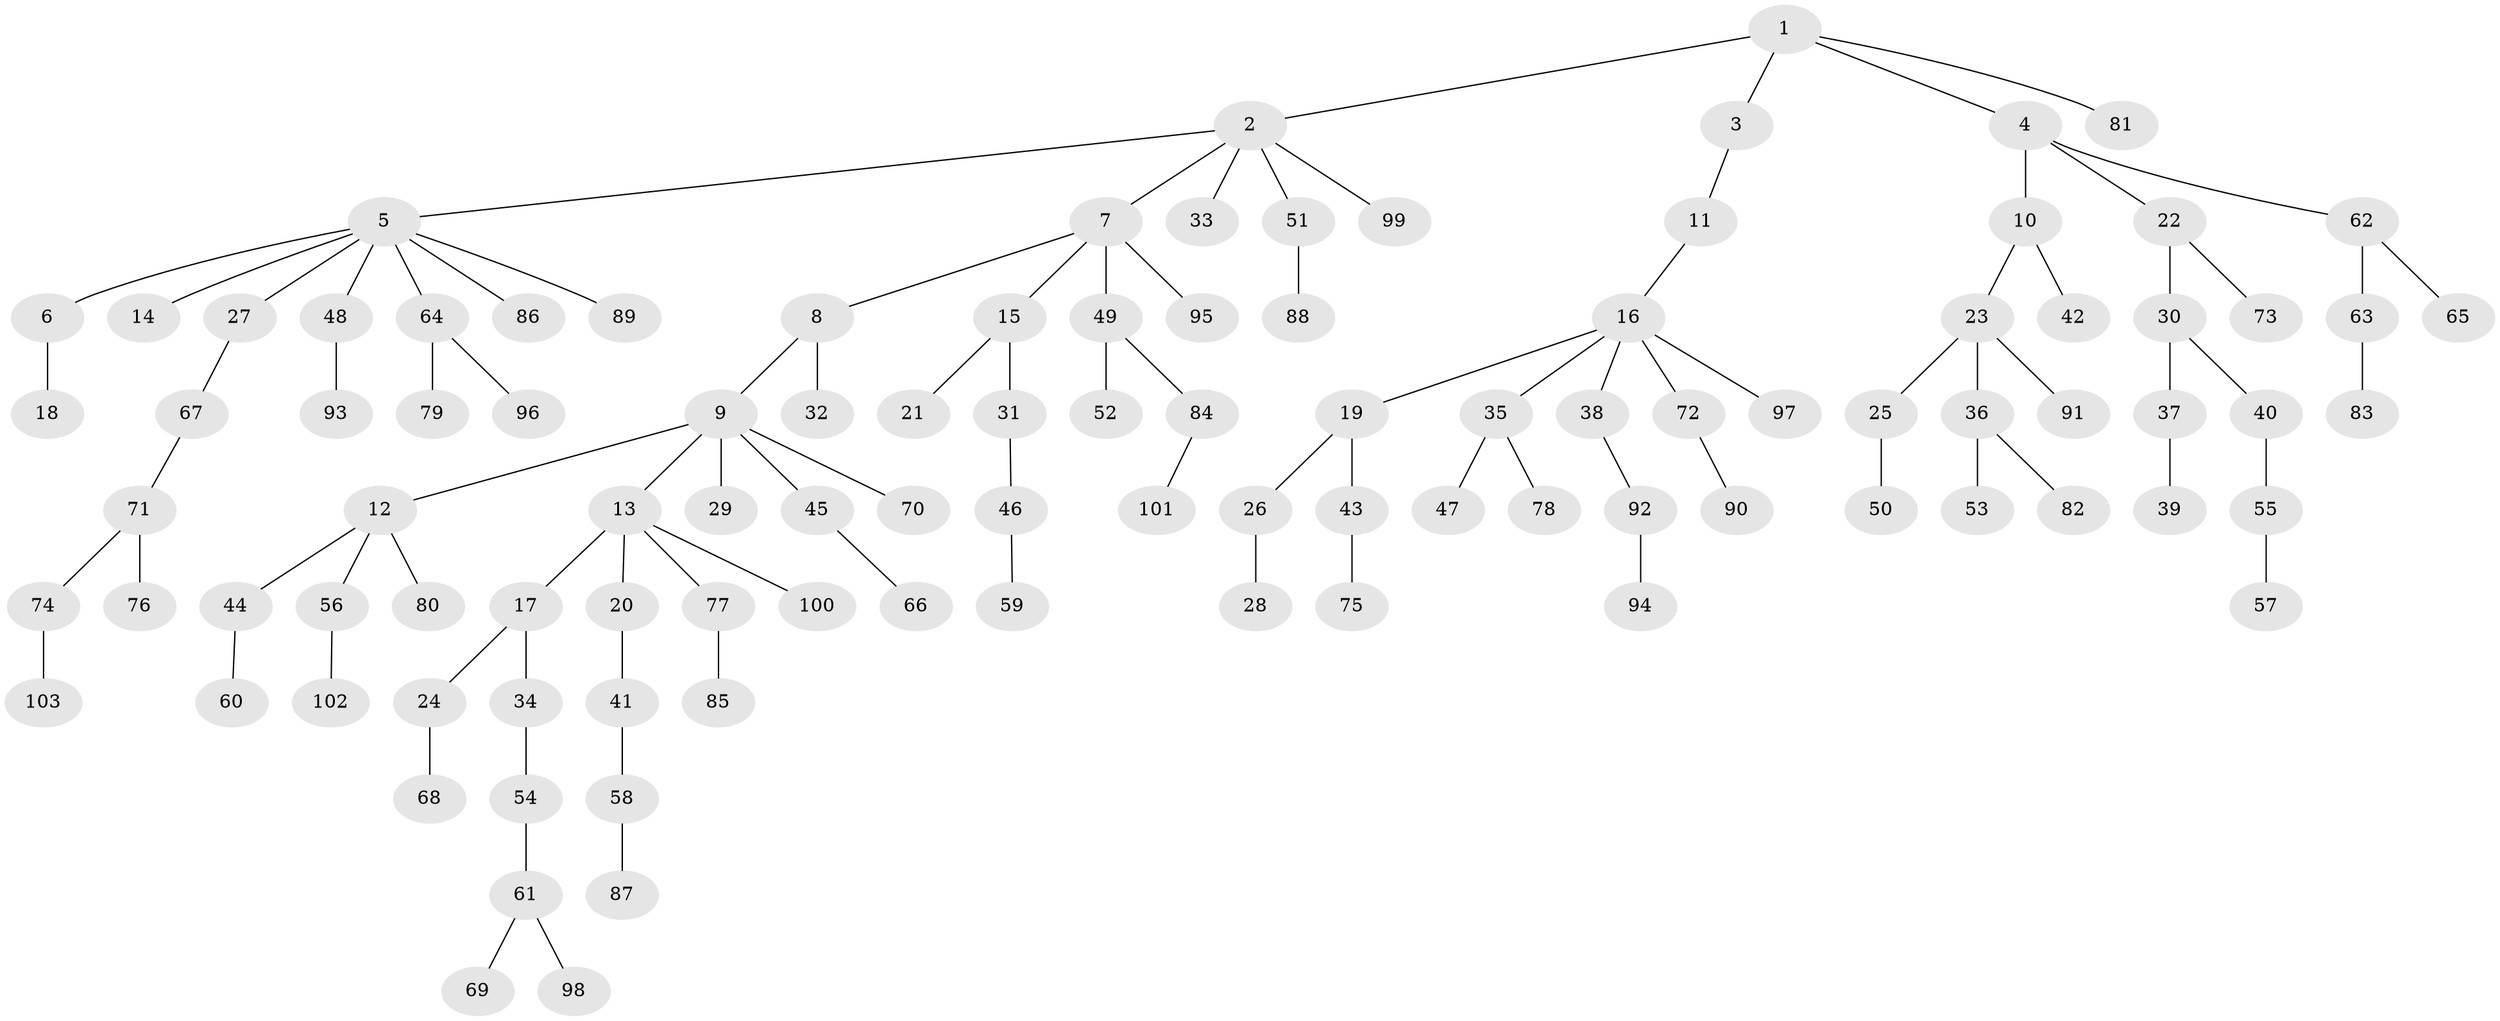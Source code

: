 // coarse degree distribution, {4: 0.02857142857142857, 9: 0.02857142857142857, 5: 0.02857142857142857, 8: 0.014285714285714285, 2: 0.21428571428571427, 1: 0.6, 7: 0.014285714285714285, 3: 0.07142857142857142}
// Generated by graph-tools (version 1.1) at 2025/52/02/27/25 19:52:12]
// undirected, 103 vertices, 102 edges
graph export_dot {
graph [start="1"]
  node [color=gray90,style=filled];
  1;
  2;
  3;
  4;
  5;
  6;
  7;
  8;
  9;
  10;
  11;
  12;
  13;
  14;
  15;
  16;
  17;
  18;
  19;
  20;
  21;
  22;
  23;
  24;
  25;
  26;
  27;
  28;
  29;
  30;
  31;
  32;
  33;
  34;
  35;
  36;
  37;
  38;
  39;
  40;
  41;
  42;
  43;
  44;
  45;
  46;
  47;
  48;
  49;
  50;
  51;
  52;
  53;
  54;
  55;
  56;
  57;
  58;
  59;
  60;
  61;
  62;
  63;
  64;
  65;
  66;
  67;
  68;
  69;
  70;
  71;
  72;
  73;
  74;
  75;
  76;
  77;
  78;
  79;
  80;
  81;
  82;
  83;
  84;
  85;
  86;
  87;
  88;
  89;
  90;
  91;
  92;
  93;
  94;
  95;
  96;
  97;
  98;
  99;
  100;
  101;
  102;
  103;
  1 -- 2;
  1 -- 3;
  1 -- 4;
  1 -- 81;
  2 -- 5;
  2 -- 7;
  2 -- 33;
  2 -- 51;
  2 -- 99;
  3 -- 11;
  4 -- 10;
  4 -- 22;
  4 -- 62;
  5 -- 6;
  5 -- 14;
  5 -- 27;
  5 -- 48;
  5 -- 64;
  5 -- 86;
  5 -- 89;
  6 -- 18;
  7 -- 8;
  7 -- 15;
  7 -- 49;
  7 -- 95;
  8 -- 9;
  8 -- 32;
  9 -- 12;
  9 -- 13;
  9 -- 29;
  9 -- 45;
  9 -- 70;
  10 -- 23;
  10 -- 42;
  11 -- 16;
  12 -- 44;
  12 -- 56;
  12 -- 80;
  13 -- 17;
  13 -- 20;
  13 -- 77;
  13 -- 100;
  15 -- 21;
  15 -- 31;
  16 -- 19;
  16 -- 35;
  16 -- 38;
  16 -- 72;
  16 -- 97;
  17 -- 24;
  17 -- 34;
  19 -- 26;
  19 -- 43;
  20 -- 41;
  22 -- 30;
  22 -- 73;
  23 -- 25;
  23 -- 36;
  23 -- 91;
  24 -- 68;
  25 -- 50;
  26 -- 28;
  27 -- 67;
  30 -- 37;
  30 -- 40;
  31 -- 46;
  34 -- 54;
  35 -- 47;
  35 -- 78;
  36 -- 53;
  36 -- 82;
  37 -- 39;
  38 -- 92;
  40 -- 55;
  41 -- 58;
  43 -- 75;
  44 -- 60;
  45 -- 66;
  46 -- 59;
  48 -- 93;
  49 -- 52;
  49 -- 84;
  51 -- 88;
  54 -- 61;
  55 -- 57;
  56 -- 102;
  58 -- 87;
  61 -- 69;
  61 -- 98;
  62 -- 63;
  62 -- 65;
  63 -- 83;
  64 -- 79;
  64 -- 96;
  67 -- 71;
  71 -- 74;
  71 -- 76;
  72 -- 90;
  74 -- 103;
  77 -- 85;
  84 -- 101;
  92 -- 94;
}
